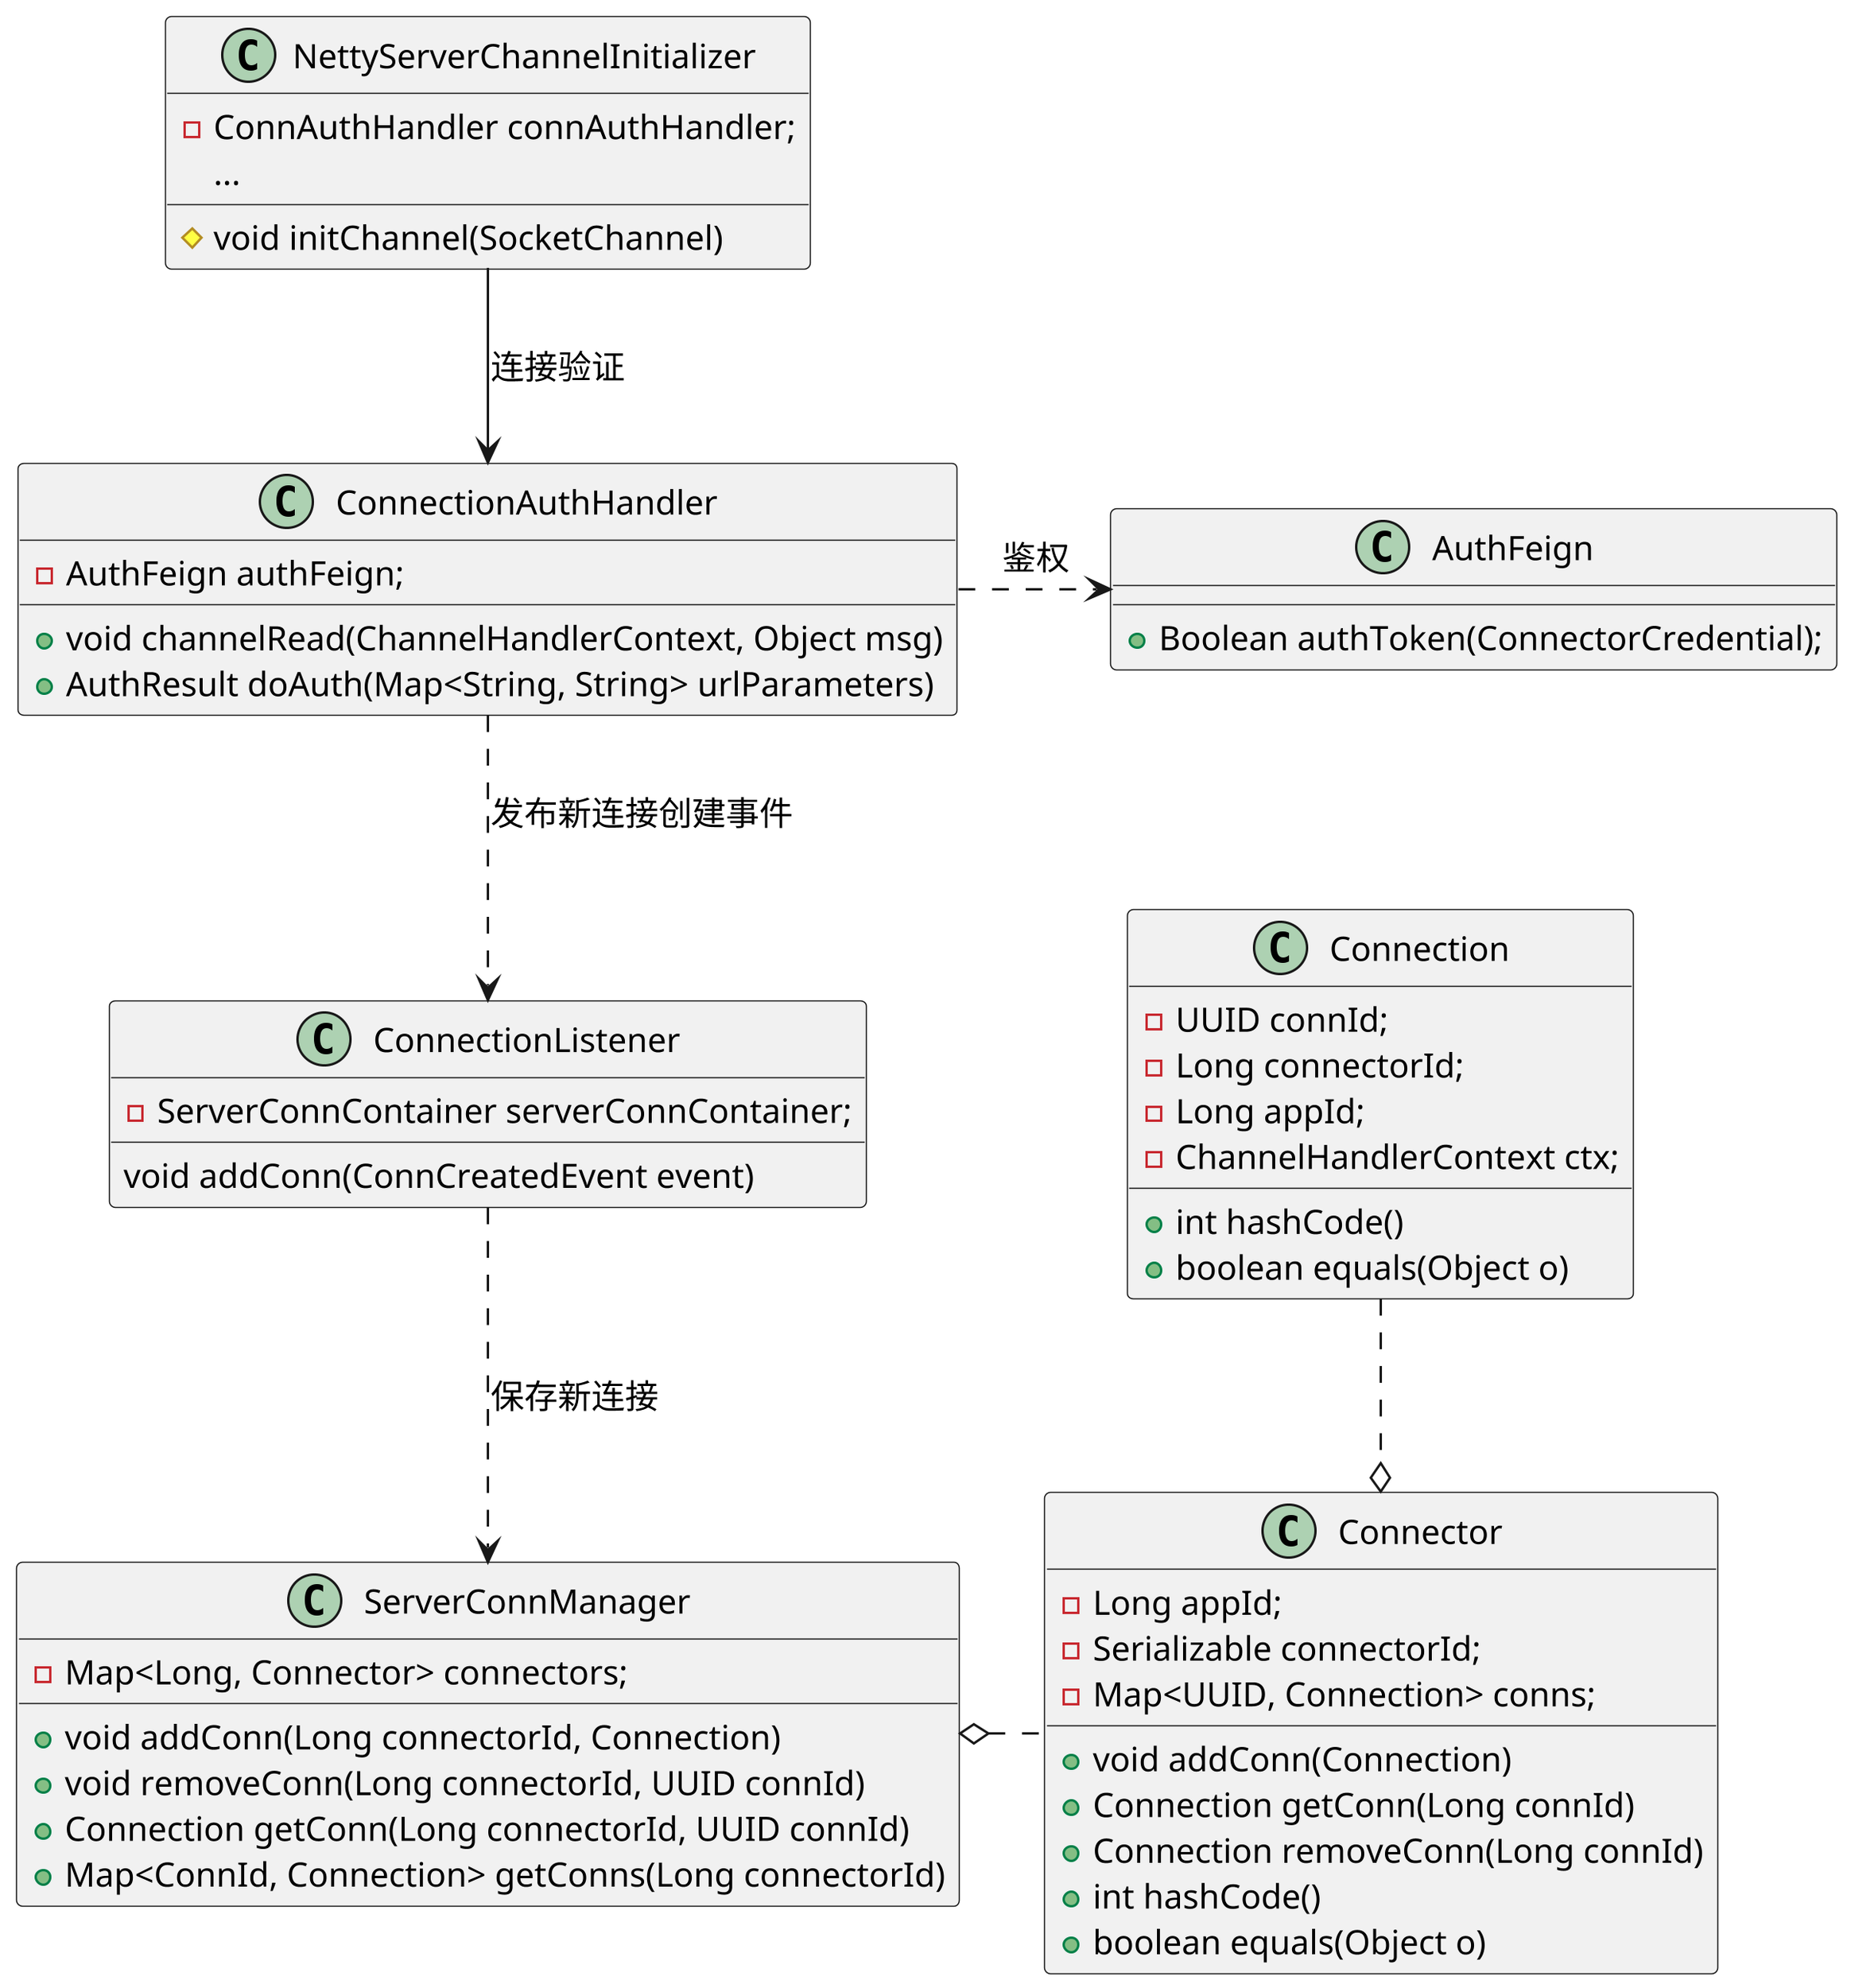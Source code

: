 @startuml
'https://plantuml.com/class-diagram
skinparam shadowing false
skinparam defaultFontName xfonts-wqy
skinparam dpi 300
skinparam activity  {
    DiamondFontSize 14
    ArrowFontSize 14
    FontSize 14
}

class AuthFeign {
    + Boolean authToken(ConnectorCredential);
}

class NettyServerChannelInitializer {
    - ConnAuthHandler connAuthHandler;
    ...
    # void initChannel(SocketChannel)
}
class ConnectionAuthHandler  {
    - AuthFeign authFeign;
    + void channelRead(ChannelHandlerContext, Object msg)
    + AuthResult doAuth(Map<String, String> urlParameters)
}
class ServerConnManager {
    - Map<Long, Connector> connectors;
    + void addConn(Long connectorId, Connection)
    + void removeConn(Long connectorId, UUID connId)
    + Connection getConn(Long connectorId, UUID connId)
    + Map<ConnId, Connection> getConns(Long connectorId)
}

class Connector {
    - Long appId;
    - Serializable connectorId;
    - Map<UUID, Connection> conns;
    + void addConn(Connection)
    + Connection getConn(Long connId)
    + Connection removeConn(Long connId)
    + int hashCode()
    + boolean equals(Object o)
}

class Connection {
    - UUID connId;
    - Long connectorId;
    - Long appId;
    - ChannelHandlerContext ctx;
    + int hashCode()
    + boolean equals(Object o)
}

ConnectionAuthHandler .> AuthFeign: 鉴权

NettyServerChannelInitializer --> ConnectionAuthHandler: 连接验证

class ConnectionListener {
    - ServerConnContainer serverConnContainer;
    void addConn(ConnCreatedEvent event)
}

ConnectionAuthHandler ..> ConnectionListener: 发布新连接创建事件
ConnectionListener ..> ServerConnManager: 保存新连接
ServerConnManager o. Connector
Connection ..o Connector

@enduml